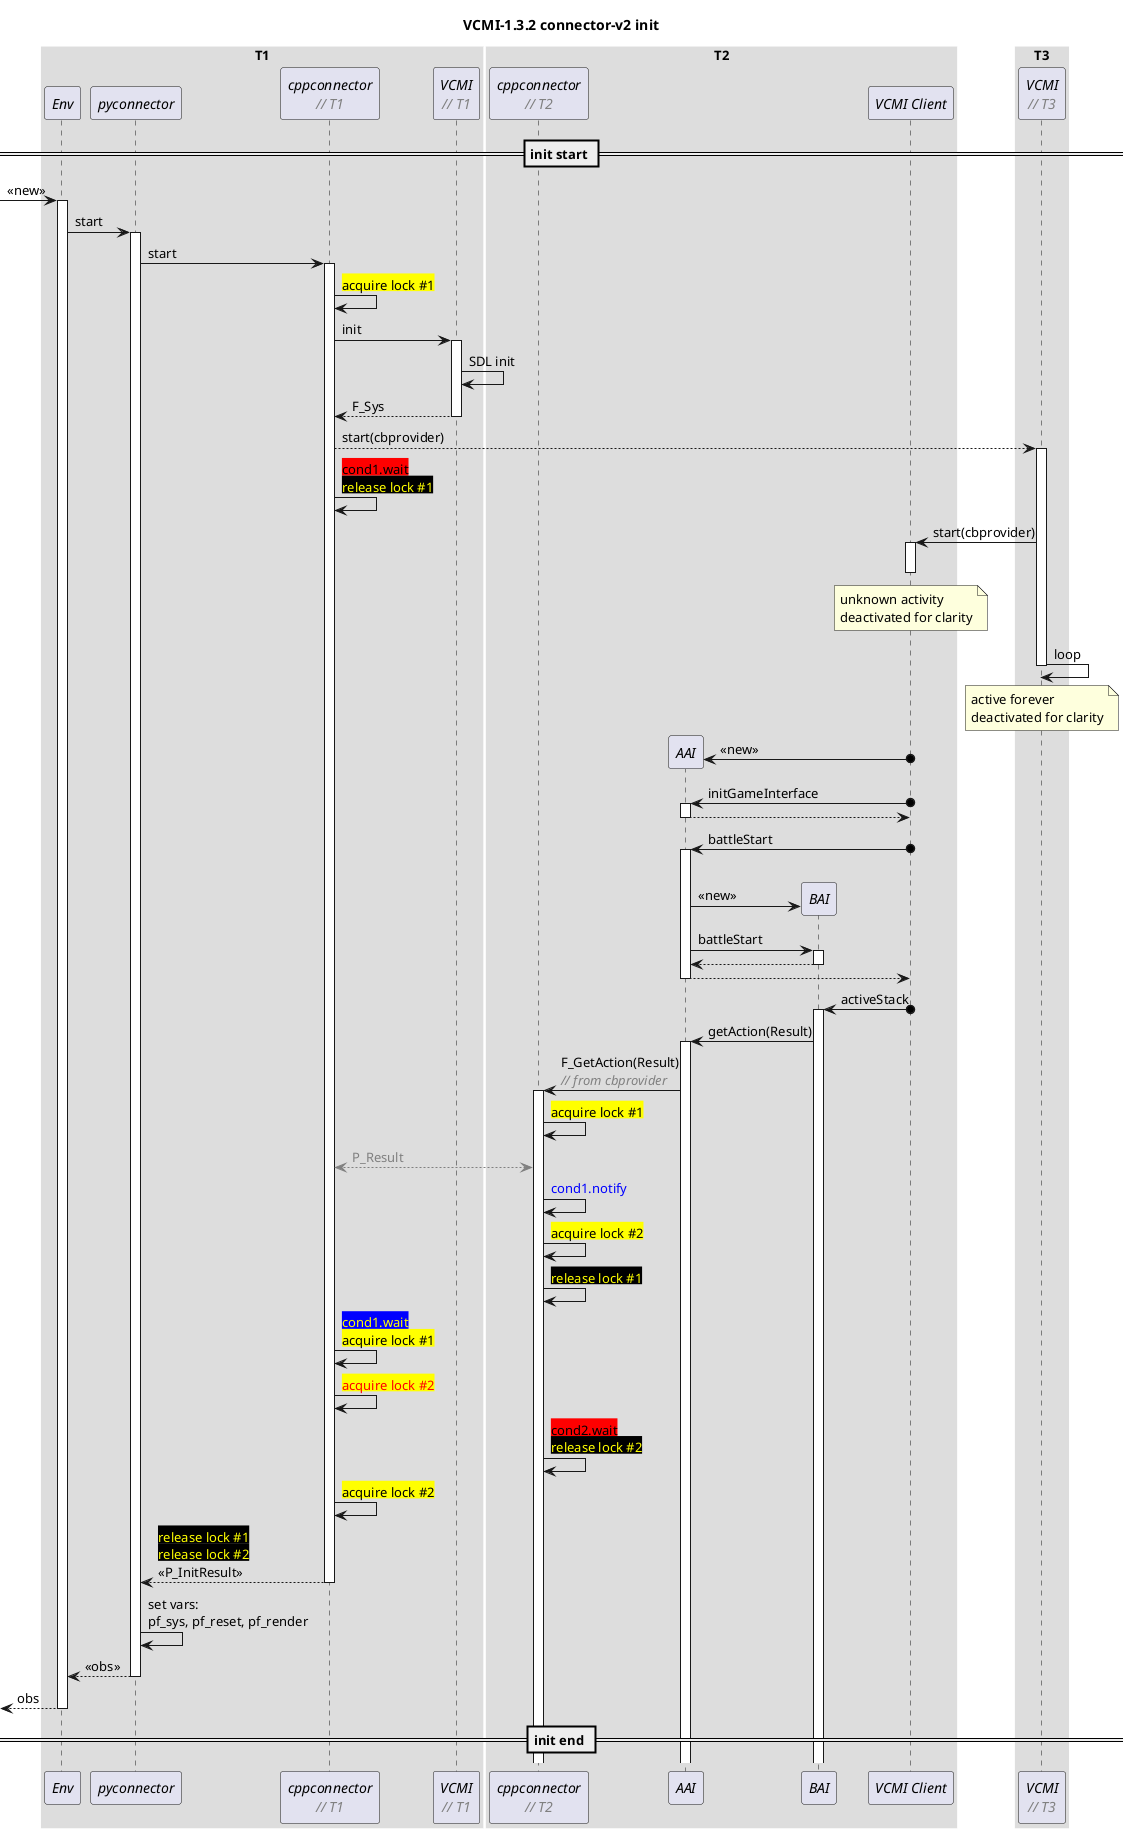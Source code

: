 @startuml "vcmi-1.32-connector-v2-init"

title "VCMI-1.3.2 connector-v2 init"

skinparam sequenceBoxBorderColor #FFF

!$nbsp = "<U+00A0>"

' workaround the fact that text alignment can only be
' set globally. Using hspace(n) returns N monospaced
' $nbsp chars
!function $hspace($length)
  !$res = ""
  !$i = $length
  !while $i > 0
    !$res = $res + $nbsp
    !$i = $i - 1
  !endwhile
  !return "<font:monospaced>"+$res+"</font>"
!endfunction

!function $desc($txt)
  !return "<font:Arial><color:Gray><i>// "+$txt+"</i></color></font>"
!endfunction

!function $notify($lock_id)
  !return "<color:blue>cond"+$lock_id+".notify</color>"
!endfunction

!function $wait($lock_id, $set)
  !if ($set == 0)
    !return "<back:red>cond"+$lock_id+".wait</back>\n"+$lock_rel($lock_id)
  !endif

  !return "<color:yellow><back:blue>cond"+$lock_id+".wait</back></color>\n"+$lock_acq($lock_id,1)
!endfunction

!function $lock_rel($id)
  !return "<color:yellow><back:black>release lock #"+$id+"</back></color>"
!endfunction

!function $lock_acq($id, $success)
  !if ($success == 1)
    !return "<back:yellow>acquire lock #"+$id+"</back>"
  !else
    !return "<back:yellow><color:red>acquire lock #"+$id+"</color></back>"
  !endif
!endfunction

!function $sharevar($name)
  !return "<color:gray>"+$name+"</color>"
!endfunction

box T1
participant "//Env//" as env
participant "//pyconnector//" as py
participant "//cppconnector//\n$desc(T1)" as cpp1
participant "//VCMI//\n$desc('T1')" as vcmi1
end box

box T2
participant "//cppconnector//\n$desc(T2)" as cpp2
participant "//AAI//" as aai
participant "//BAI//" as bai
participant "//VCMI Client//" as vcmiclient
end box

box T3
participant "//VCMI//\n$desc('T3')" as vcmi3
end box

== init start ==

-> env ++ : <<new>>
env -> py ++ : start
py -> cpp1 ++ : start
cpp1 -> cpp1 : $lock_acq(1,1)
cpp1 -> vcmi1 ++ : init
vcmi1 -> vcmi1 : SDL init
vcmi1 --> cpp1 -- : F_Sys
cpp1 --> vcmi3 ++ : start(cbprovider)
cpp1 -> cpp1 : $wait(1,0)

vcmi3 -> vcmiclient ++ : start(cbprovider)
note over vcmiclient : unknown activity\ndeactivated for clarity
deactivate vcmiclient
vcmi3 -> vcmi3 -- : loop
note over vcmi3 : active forever\ndeactivated for clarity

vcmiclient o-> aai ** : <<new>>
vcmiclient o-> aai ++ : initGameInterface

aai --> vcmiclient -- :

vcmiclient o-> aai ++ : battleStart
|||
aai -> bai ** : <<new>>

aai -> bai ++ : battleStart
bai --> aai -- :
aai --> vcmiclient -- :
vcmiclient o-> bai ++ : activeStack
bai -> aai ++ : getAction(Result)
aai -> cpp2 ++ : F_GetAction(Result)\n$desc("from cbprovider")
cpp2 -> cpp2 : $lock_acq(1,1)
cpp2 <--[#gray]> cpp1 : $sharevar(P_Result)
cpp2 -> cpp2 : $notify(1)
cpp2 -> cpp2 : $lock_acq(2,1)
cpp2 -> cpp2 : $lock_rel(1)
cpp1 -> cpp1 : $wait(1,1)
cpp1 -> cpp1 : $lock_acq(2,0)
cpp2 -> cpp2 : $wait(2,0)
cpp1 -> cpp1 : $lock_acq(2,1)
cpp1 --> py -- : $lock_rel(1)\n$lock_rel(2)\n<<P_InitResult>>
py -> py : set vars:\npf_sys, pf_reset, pf_render
py --> env -- : <<obs>>
[<-- env -- : obs

== init end ==

@enduml

